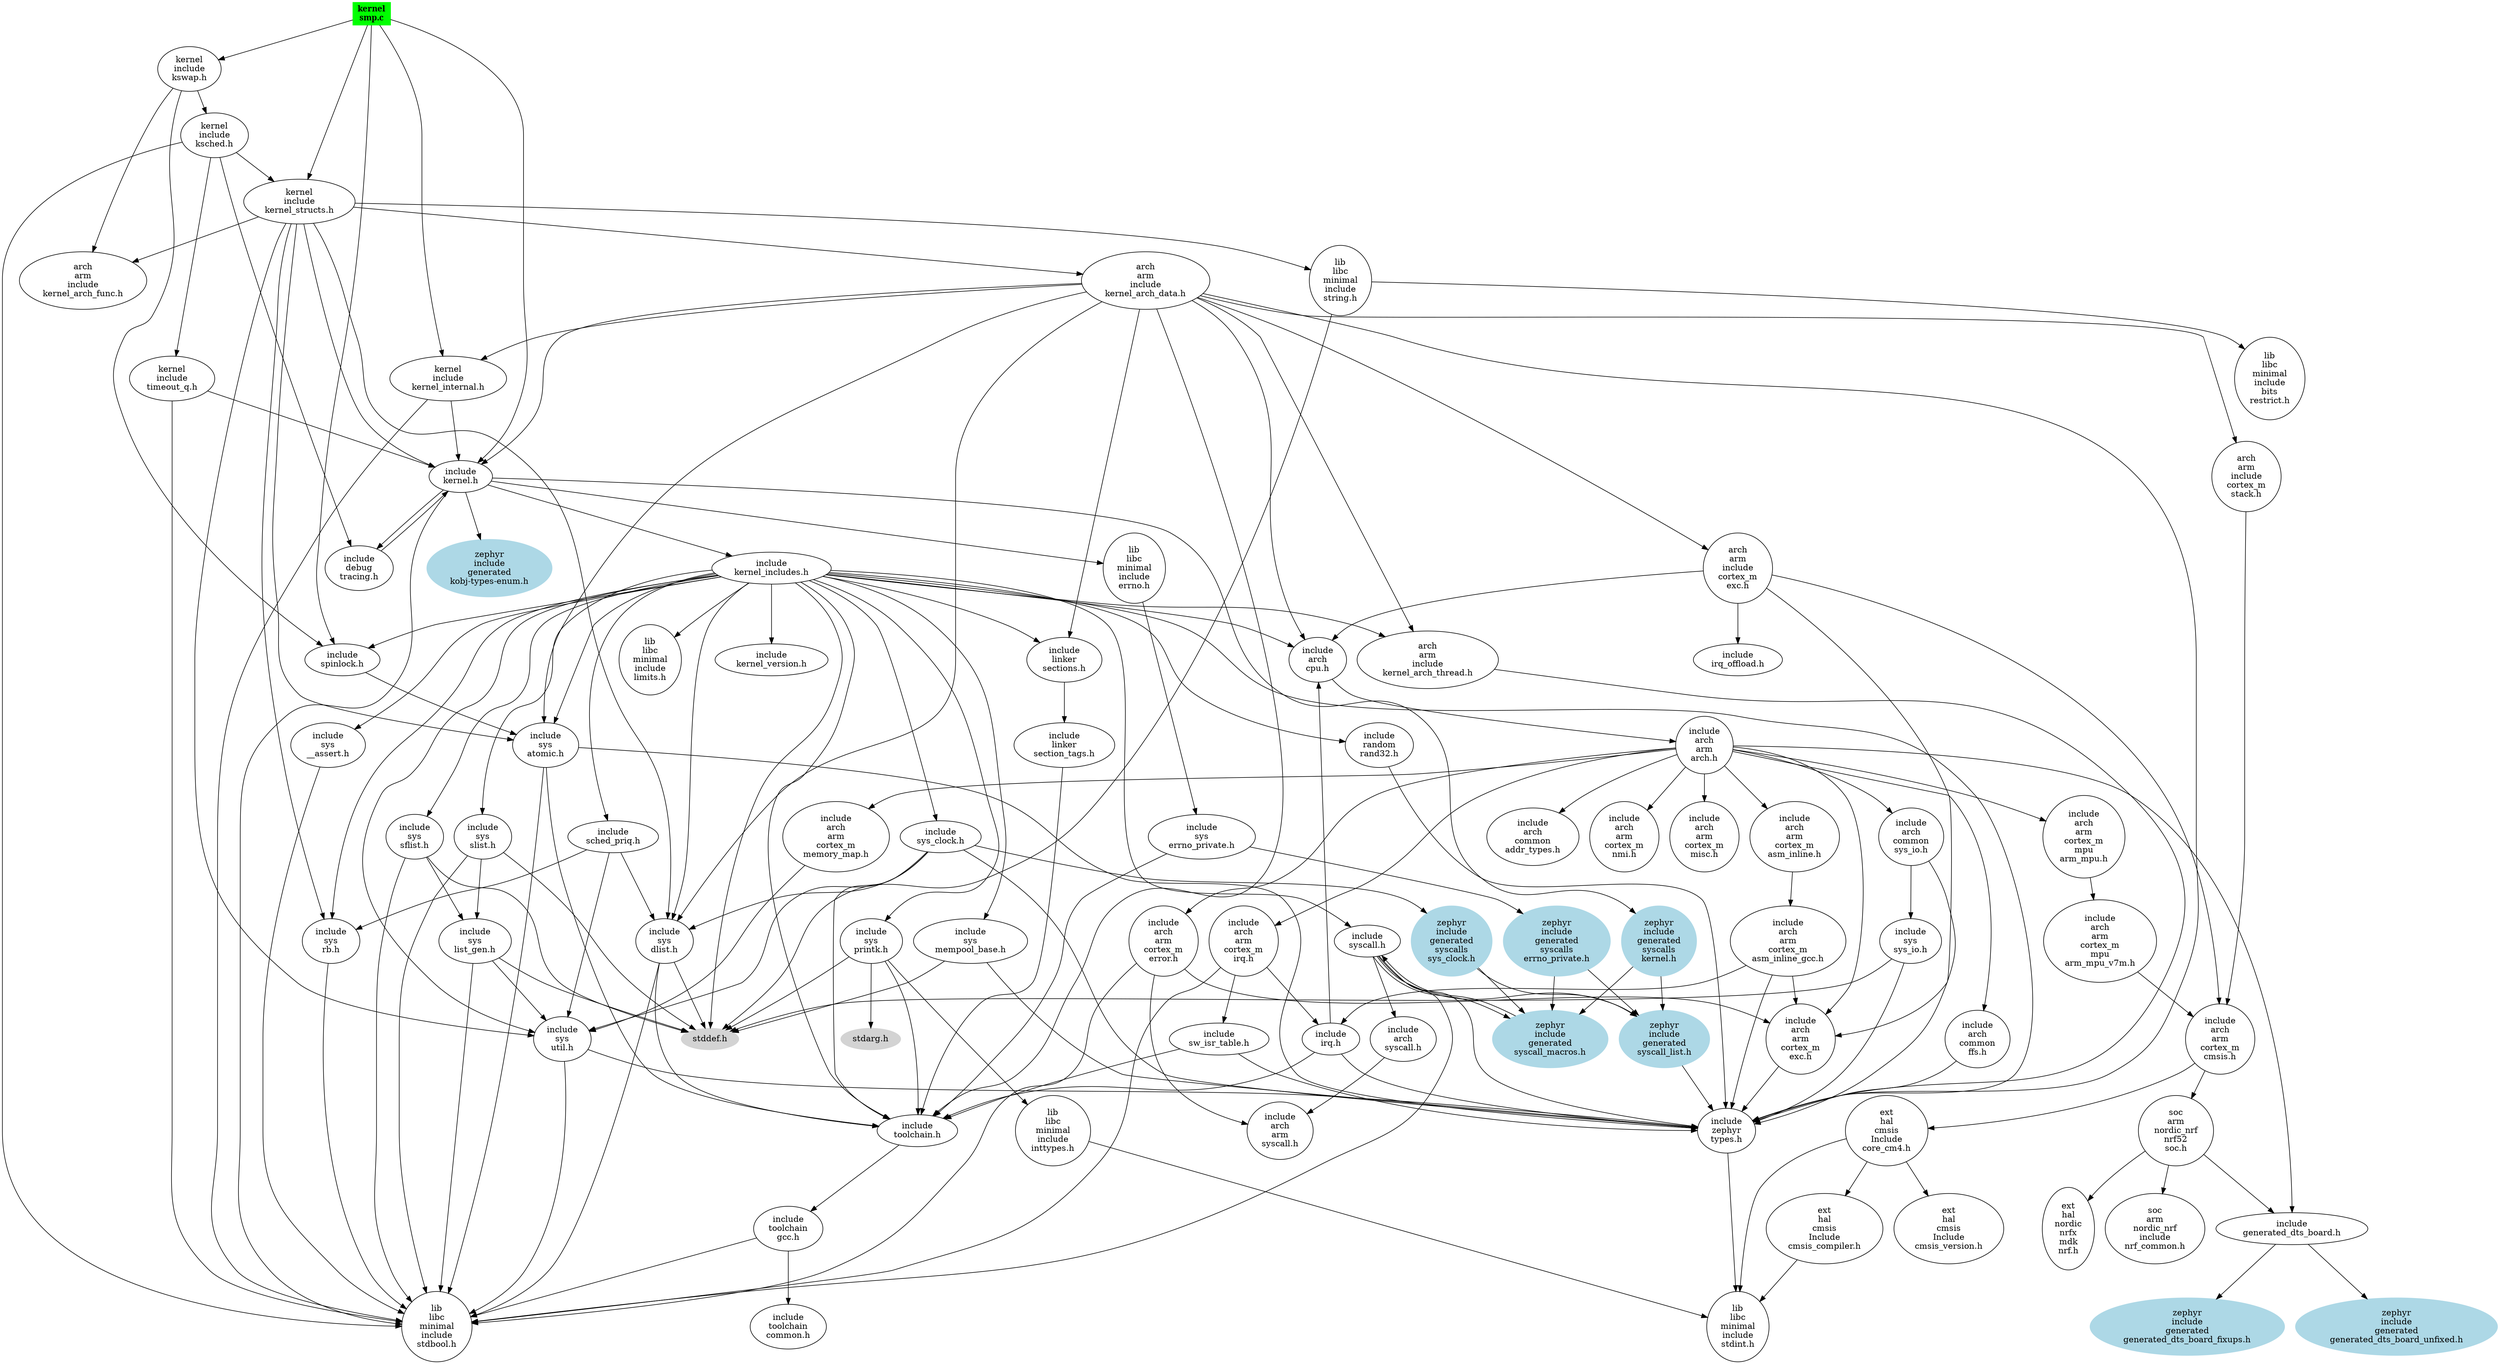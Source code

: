 // Include Map for C:\D\Sources\Zephyr.west\zephyrproject\zephyr\kernel\smp.c
digraph {
	"kernel
smp.c" [label="kernel
smp.c" color=green fontname=bold shape=box style=filled]
	"kernel
smp.c" -> "include
kernel.h"
	"kernel
smp.c" -> "kernel
include
kernel_structs.h"
	"kernel
smp.c" -> "include
spinlock.h"
	"kernel
smp.c" -> "kernel
include
kswap.h"
	"kernel
smp.c" -> "kernel
include
kernel_internal.h"
	"include
kernel.h" [label="include
kernel.h" color=black fontname="" shape=oval style=""]
	"include
kernel.h" -> "include
kernel_includes.h"
	"include
kernel.h" -> "lib
libc
minimal
include
errno.h"
	"include
kernel.h" -> "lib
libc
minimal
include
stdbool.h"
	"include
kernel.h" -> "zephyr
include
generated
kobj-types-enum.h"
	"include
kernel.h" -> "include
debug
tracing.h"
	"include
kernel.h" -> "zephyr
include
generated
syscalls
kernel.h"
	"kernel
include
kernel_structs.h" [label="kernel
include
kernel_structs.h" color=black fontname="" shape=oval style=""]
	"kernel
include
kernel_structs.h" -> "include
kernel.h"
	"kernel
include
kernel_structs.h" -> "include
sys
atomic.h"
	"kernel
include
kernel_structs.h" -> "include
sys
dlist.h"
	"kernel
include
kernel_structs.h" -> "include
sys
rb.h"
	"kernel
include
kernel_structs.h" -> "include
sys
util.h"
	"kernel
include
kernel_structs.h" -> "lib
libc
minimal
include
string.h"
	"kernel
include
kernel_structs.h" -> "arch
arm
include
kernel_arch_data.h"
	"kernel
include
kernel_structs.h" -> "arch
arm
include
kernel_arch_func.h"
	"include
spinlock.h" [label="include
spinlock.h" color=black fontname="" shape=oval style=""]
	"include
spinlock.h" -> "include
sys
atomic.h"
	"kernel
include
kswap.h" [label="kernel
include
kswap.h" color=black fontname="" shape=oval style=""]
	"kernel
include
kswap.h" -> "kernel
include
ksched.h"
	"kernel
include
kswap.h" -> "include
spinlock.h"
	"kernel
include
kswap.h" -> "arch
arm
include
kernel_arch_func.h"
	"kernel
include
kernel_internal.h" [label="kernel
include
kernel_internal.h" color=black fontname="" shape=oval style=""]
	"kernel
include
kernel_internal.h" -> "include
kernel.h"
	"kernel
include
kernel_internal.h" -> "lib
libc
minimal
include
stdbool.h"
	"include
kernel_includes.h" [label="include
kernel_includes.h" color=black fontname="" shape=oval style=""]
	"include
kernel_includes.h" -> "stddef.h"
	"include
kernel_includes.h" -> "include
zephyr
types.h"
	"include
kernel_includes.h" -> "lib
libc
minimal
include
limits.h"
	"include
kernel_includes.h" -> "include
toolchain.h"
	"include
kernel_includes.h" -> "include
linker
sections.h"
	"include
kernel_includes.h" -> "include
sys
atomic.h"
	"include
kernel_includes.h" -> "include
sys
__assert.h"
	"include
kernel_includes.h" -> "include
sched_priq.h"
	"include
kernel_includes.h" -> "include
sys
dlist.h"
	"include
kernel_includes.h" -> "include
sys
slist.h"
	"include
kernel_includes.h" -> "include
sys
sflist.h"
	"include
kernel_includes.h" -> "include
sys
util.h"
	"include
kernel_includes.h" -> "include
sys
mempool_base.h"
	"include
kernel_includes.h" -> "include
kernel_version.h"
	"include
kernel_includes.h" -> "include
random
rand32.h"
	"include
kernel_includes.h" -> "arch
arm
include
kernel_arch_thread.h"
	"include
kernel_includes.h" -> "include
syscall.h"
	"include
kernel_includes.h" -> "include
sys
printk.h"
	"include
kernel_includes.h" -> "include
arch
cpu.h"
	"include
kernel_includes.h" -> "include
sys
rb.h"
	"include
kernel_includes.h" -> "include
sys_clock.h"
	"include
kernel_includes.h" -> "include
spinlock.h"
	"lib
libc
minimal
include
errno.h" [label="lib
libc
minimal
include
errno.h" color=black fontname="" shape=oval style=""]
	"lib
libc
minimal
include
errno.h" -> "include
sys
errno_private.h"
	"lib
libc
minimal
include
stdbool.h" [label="lib
libc
minimal
include
stdbool.h" color=black fontname="" shape=oval style=""]
	"zephyr
include
generated
kobj-types-enum.h" [label="zephyr
include
generated
kobj-types-enum.h" color=lightblue fontname="" shape=oval style=filled]
	"include
debug
tracing.h" [label="include
debug
tracing.h" color=black fontname="" shape=oval style=""]
	"include
debug
tracing.h" -> "include
kernel.h"
	"zephyr
include
generated
syscalls
kernel.h" [label="zephyr
include
generated
syscalls
kernel.h" color=lightblue fontname="" shape=oval style=filled]
	"zephyr
include
generated
syscalls
kernel.h" -> "zephyr
include
generated
syscall_list.h"
	"zephyr
include
generated
syscalls
kernel.h" -> "zephyr
include
generated
syscall_macros.h"
	"include
sys
atomic.h" [label="include
sys
atomic.h" color=black fontname="" shape=oval style=""]
	"include
sys
atomic.h" -> "lib
libc
minimal
include
stdbool.h"
	"include
sys
atomic.h" -> "include
toolchain.h"
	"include
sys
atomic.h" -> "include
zephyr
types.h"
	"include
sys
dlist.h" [label="include
sys
dlist.h" color=black fontname="" shape=oval style=""]
	"include
sys
dlist.h" -> "stddef.h"
	"include
sys
dlist.h" -> "lib
libc
minimal
include
stdbool.h"
	"include
sys
dlist.h" -> "include
toolchain.h"
	"include
sys
rb.h" [label="include
sys
rb.h" color=black fontname="" shape=oval style=""]
	"include
sys
rb.h" -> "lib
libc
minimal
include
stdbool.h"
	"include
sys
util.h" [label="include
sys
util.h" color=black fontname="" shape=oval style=""]
	"include
sys
util.h" -> "include
zephyr
types.h"
	"include
sys
util.h" -> "lib
libc
minimal
include
stdbool.h"
	"lib
libc
minimal
include
string.h" [label="lib
libc
minimal
include
string.h" color=black fontname="" shape=oval style=""]
	"lib
libc
minimal
include
string.h" -> "stddef.h"
	"lib
libc
minimal
include
string.h" -> "lib
libc
minimal
include
bits
restrict.h"
	"arch
arm
include
kernel_arch_data.h" [label="arch
arm
include
kernel_arch_data.h" color=black fontname="" shape=oval style=""]
	"arch
arm
include
kernel_arch_data.h" -> "include
toolchain.h"
	"arch
arm
include
kernel_arch_data.h" -> "include
linker
sections.h"
	"arch
arm
include
kernel_arch_data.h" -> "include
arch
cpu.h"
	"arch
arm
include
kernel_arch_data.h" -> "arch
arm
include
kernel_arch_thread.h"
	"arch
arm
include
kernel_arch_data.h" -> "include
kernel.h"
	"arch
arm
include
kernel_arch_data.h" -> "kernel
include
kernel_internal.h"
	"arch
arm
include
kernel_arch_data.h" -> "include
zephyr
types.h"
	"arch
arm
include
kernel_arch_data.h" -> "include
sys
dlist.h"
	"arch
arm
include
kernel_arch_data.h" -> "include
sys
atomic.h"
	"arch
arm
include
kernel_arch_data.h" -> "arch
arm
include
cortex_m
stack.h"
	"arch
arm
include
kernel_arch_data.h" -> "arch
arm
include
cortex_m
exc.h"
	"arch
arm
include
kernel_arch_func.h" [label="arch
arm
include
kernel_arch_func.h" color=black fontname="" shape=oval style=""]
	"kernel
include
ksched.h" [label="kernel
include
ksched.h" color=black fontname="" shape=oval style=""]
	"kernel
include
ksched.h" -> "kernel
include
kernel_structs.h"
	"kernel
include
ksched.h" -> "kernel
include
timeout_q.h"
	"kernel
include
ksched.h" -> "include
debug
tracing.h"
	"kernel
include
ksched.h" -> "lib
libc
minimal
include
stdbool.h"
	"stddef.h" [label="stddef.h" color=lightgrey fontname="" shape=oval style=filled]
	"include
zephyr
types.h" [label="include
zephyr
types.h" color=black fontname="" shape=oval style=""]
	"include
zephyr
types.h" -> "lib
libc
minimal
include
stdint.h"
	"lib
libc
minimal
include
limits.h" [label="lib
libc
minimal
include
limits.h" color=black fontname="" shape=oval style=""]
	"include
toolchain.h" [label="include
toolchain.h" color=black fontname="" shape=oval style=""]
	"include
toolchain.h" -> "include
toolchain
gcc.h"
	"include
linker
sections.h" [label="include
linker
sections.h" color=black fontname="" shape=oval style=""]
	"include
linker
sections.h" -> "include
linker
section_tags.h"
	"include
sys
__assert.h" [label="include
sys
__assert.h" color=black fontname="" shape=oval style=""]
	"include
sys
__assert.h" -> "lib
libc
minimal
include
stdbool.h"
	"include
sched_priq.h" [label="include
sched_priq.h" color=black fontname="" shape=oval style=""]
	"include
sched_priq.h" -> "include
sys
util.h"
	"include
sched_priq.h" -> "include
sys
dlist.h"
	"include
sched_priq.h" -> "include
sys
rb.h"
	"include
sys
slist.h" [label="include
sys
slist.h" color=black fontname="" shape=oval style=""]
	"include
sys
slist.h" -> "stddef.h"
	"include
sys
slist.h" -> "lib
libc
minimal
include
stdbool.h"
	"include
sys
slist.h" -> "include
sys
list_gen.h"
	"include
sys
sflist.h" [label="include
sys
sflist.h" color=black fontname="" shape=oval style=""]
	"include
sys
sflist.h" -> "stddef.h"
	"include
sys
sflist.h" -> "lib
libc
minimal
include
stdbool.h"
	"include
sys
sflist.h" -> "include
sys
list_gen.h"
	"include
sys
mempool_base.h" [label="include
sys
mempool_base.h" color=black fontname="" shape=oval style=""]
	"include
sys
mempool_base.h" -> "include
zephyr
types.h"
	"include
sys
mempool_base.h" -> "stddef.h"
	"include
kernel_version.h" [label="include
kernel_version.h" color=black fontname="" shape=oval style=""]
	"include
random
rand32.h" [label="include
random
rand32.h" color=black fontname="" shape=oval style=""]
	"include
random
rand32.h" -> "include
zephyr
types.h"
	"arch
arm
include
kernel_arch_thread.h" [label="arch
arm
include
kernel_arch_thread.h" color=black fontname="" shape=oval style=""]
	"arch
arm
include
kernel_arch_thread.h" -> "include
zephyr
types.h"
	"include
syscall.h" [label="include
syscall.h" color=black fontname="" shape=oval style=""]
	"include
syscall.h" -> "zephyr
include
generated
syscall_list.h"
	"include
syscall.h" -> "include
arch
syscall.h"
	"include
syscall.h" -> "lib
libc
minimal
include
stdbool.h"
	"include
syscall.h" -> "include
zephyr
types.h"
	"include
syscall.h" -> "zephyr
include
generated
syscall_macros.h"
	"include
sys
printk.h" [label="include
sys
printk.h" color=black fontname="" shape=oval style=""]
	"include
sys
printk.h" -> "include
toolchain.h"
	"include
sys
printk.h" -> "stddef.h"
	"include
sys
printk.h" -> "stdarg.h"
	"include
sys
printk.h" -> "lib
libc
minimal
include
inttypes.h"
	"include
arch
cpu.h" [label="include
arch
cpu.h" color=black fontname="" shape=oval style=""]
	"include
arch
cpu.h" -> "include
arch
arm
arch.h"
	"include
sys_clock.h" [label="include
sys_clock.h" color=black fontname="" shape=oval style=""]
	"include
sys_clock.h" -> "include
sys
util.h"
	"include
sys_clock.h" -> "include
sys
dlist.h"
	"include
sys_clock.h" -> "include
toolchain.h"
	"include
sys_clock.h" -> "include
zephyr
types.h"
	"include
sys_clock.h" -> "zephyr
include
generated
syscalls
sys_clock.h"
	"include
sys
errno_private.h" [label="include
sys
errno_private.h" color=black fontname="" shape=oval style=""]
	"include
sys
errno_private.h" -> "include
toolchain.h"
	"include
sys
errno_private.h" -> "zephyr
include
generated
syscalls
errno_private.h"
	"zephyr
include
generated
syscall_list.h" [label="zephyr
include
generated
syscall_list.h" color=lightblue fontname="" shape=oval style=filled]
	"zephyr
include
generated
syscall_list.h" -> "include
zephyr
types.h"
	"zephyr
include
generated
syscall_macros.h" [label="zephyr
include
generated
syscall_macros.h" color=lightblue fontname="" shape=oval style=filled]
	"zephyr
include
generated
syscall_macros.h" -> "include
syscall.h"
	"lib
libc
minimal
include
bits
restrict.h" [label="lib
libc
minimal
include
bits
restrict.h" color=black fontname="" shape=oval style=""]
	"arch
arm
include
cortex_m
stack.h" [label="arch
arm
include
cortex_m
stack.h" color=black fontname="" shape=oval style=""]
	"arch
arm
include
cortex_m
stack.h" -> "include
arch
arm
cortex_m
cmsis.h"
	"arch
arm
include
cortex_m
exc.h" [label="arch
arm
include
cortex_m
exc.h" color=black fontname="" shape=oval style=""]
	"arch
arm
include
cortex_m
exc.h" -> "include
arch
cpu.h"
	"arch
arm
include
cortex_m
exc.h" -> "include
arch
arm
cortex_m
cmsis.h"
	"arch
arm
include
cortex_m
exc.h" -> "include
arch
arm
cortex_m
exc.h"
	"arch
arm
include
cortex_m
exc.h" -> "include
irq_offload.h"
	"kernel
include
timeout_q.h" [label="kernel
include
timeout_q.h" color=black fontname="" shape=oval style=""]
	"kernel
include
timeout_q.h" -> "include
kernel.h"
	"kernel
include
timeout_q.h" -> "lib
libc
minimal
include
stdbool.h"
	"lib
libc
minimal
include
stdint.h" [label="lib
libc
minimal
include
stdint.h" color=black fontname="" shape=oval style=""]
	"include
toolchain
gcc.h" [label="include
toolchain
gcc.h" color=black fontname="" shape=oval style=""]
	"include
toolchain
gcc.h" -> "include
toolchain
common.h"
	"include
toolchain
gcc.h" -> "lib
libc
minimal
include
stdbool.h"
	"include
linker
section_tags.h" [label="include
linker
section_tags.h" color=black fontname="" shape=oval style=""]
	"include
linker
section_tags.h" -> "include
toolchain.h"
	"include
sys
list_gen.h" [label="include
sys
list_gen.h" color=black fontname="" shape=oval style=""]
	"include
sys
list_gen.h" -> "stddef.h"
	"include
sys
list_gen.h" -> "lib
libc
minimal
include
stdbool.h"
	"include
sys
list_gen.h" -> "include
sys
util.h"
	"include
arch
syscall.h" [label="include
arch
syscall.h" color=black fontname="" shape=oval style=""]
	"include
arch
syscall.h" -> "include
arch
arm
syscall.h"
	"stdarg.h" [label="stdarg.h" color=lightgrey fontname="" shape=oval style=filled]
	"lib
libc
minimal
include
inttypes.h" [label="lib
libc
minimal
include
inttypes.h" color=black fontname="" shape=oval style=""]
	"lib
libc
minimal
include
inttypes.h" -> "lib
libc
minimal
include
stdint.h"
	"include
arch
arm
arch.h" [label="include
arch
arm
arch.h" color=black fontname="" shape=oval style=""]
	"include
arch
arm
arch.h" -> "include
generated_dts_board.h"
	"include
arch
arm
arch.h" -> "include
arch
arm
cortex_m
exc.h"
	"include
arch
arm
arch.h" -> "include
arch
arm
cortex_m
irq.h"
	"include
arch
arm
arch.h" -> "include
arch
arm
cortex_m
error.h"
	"include
arch
arm
arch.h" -> "include
arch
arm
cortex_m
misc.h"
	"include
arch
arm
arch.h" -> "include
arch
arm
cortex_m
memory_map.h"
	"include
arch
arm
arch.h" -> "include
arch
arm
cortex_m
asm_inline.h"
	"include
arch
arm
arch.h" -> "include
arch
common
sys_io.h"
	"include
arch
arm
arch.h" -> "include
arch
common
addr_types.h"
	"include
arch
arm
arch.h" -> "include
arch
common
ffs.h"
	"include
arch
arm
arch.h" -> "include
arch
arm
cortex_m
nmi.h"
	"include
arch
arm
arch.h" -> "include
arch
arm
cortex_m
mpu
arm_mpu.h"
	"zephyr
include
generated
syscalls
sys_clock.h" [label="zephyr
include
generated
syscalls
sys_clock.h" color=lightblue fontname="" shape=oval style=filled]
	"zephyr
include
generated
syscalls
sys_clock.h" -> "zephyr
include
generated
syscall_list.h"
	"zephyr
include
generated
syscalls
sys_clock.h" -> "zephyr
include
generated
syscall_macros.h"
	"zephyr
include
generated
syscalls
errno_private.h" [label="zephyr
include
generated
syscalls
errno_private.h" color=lightblue fontname="" shape=oval style=filled]
	"zephyr
include
generated
syscalls
errno_private.h" -> "zephyr
include
generated
syscall_list.h"
	"zephyr
include
generated
syscalls
errno_private.h" -> "zephyr
include
generated
syscall_macros.h"
	"include
arch
arm
cortex_m
cmsis.h" [label="include
arch
arm
cortex_m
cmsis.h" color=black fontname="" shape=oval style=""]
	"include
arch
arm
cortex_m
cmsis.h" -> "soc
arm
nordic_nrf
nrf52
soc.h"
	"include
arch
arm
cortex_m
cmsis.h" -> "ext
hal
cmsis
Include
core_cm4.h"
	"include
arch
arm
cortex_m
exc.h" [label="include
arch
arm
cortex_m
exc.h" color=black fontname="" shape=oval style=""]
	"include
arch
arm
cortex_m
exc.h" -> "include
zephyr
types.h"
	"include
irq_offload.h" [label="include
irq_offload.h" color=black fontname="" shape=oval style=""]
	"include
toolchain
common.h" [label="include
toolchain
common.h" color=black fontname="" shape=oval style=""]
	"include
arch
arm
syscall.h" [label="include
arch
arm
syscall.h" color=black fontname="" shape=oval style=""]
	"include
generated_dts_board.h" [label="include
generated_dts_board.h" color=black fontname="" shape=oval style=""]
	"include
generated_dts_board.h" -> "zephyr
include
generated
generated_dts_board_unfixed.h"
	"include
generated_dts_board.h" -> "zephyr
include
generated
generated_dts_board_fixups.h"
	"include
arch
arm
cortex_m
irq.h" [label="include
arch
arm
cortex_m
irq.h" color=black fontname="" shape=oval style=""]
	"include
arch
arm
cortex_m
irq.h" -> "include
irq.h"
	"include
arch
arm
cortex_m
irq.h" -> "include
sw_isr_table.h"
	"include
arch
arm
cortex_m
irq.h" -> "lib
libc
minimal
include
stdbool.h"
	"include
arch
arm
cortex_m
error.h" [label="include
arch
arm
cortex_m
error.h" color=black fontname="" shape=oval style=""]
	"include
arch
arm
cortex_m
error.h" -> "include
arch
arm
syscall.h"
	"include
arch
arm
cortex_m
error.h" -> "include
arch
arm
cortex_m
exc.h"
	"include
arch
arm
cortex_m
error.h" -> "lib
libc
minimal
include
stdbool.h"
	"include
arch
arm
cortex_m
misc.h" [label="include
arch
arm
cortex_m
misc.h" color=black fontname="" shape=oval style=""]
	"include
arch
arm
cortex_m
memory_map.h" [label="include
arch
arm
cortex_m
memory_map.h" color=black fontname="" shape=oval style=""]
	"include
arch
arm
cortex_m
memory_map.h" -> "include
sys
util.h"
	"include
arch
arm
cortex_m
asm_inline.h" [label="include
arch
arm
cortex_m
asm_inline.h" color=black fontname="" shape=oval style=""]
	"include
arch
arm
cortex_m
asm_inline.h" -> "include
arch
arm
cortex_m
asm_inline_gcc.h"
	"include
arch
common
sys_io.h" [label="include
arch
common
sys_io.h" color=black fontname="" shape=oval style=""]
	"include
arch
common
sys_io.h" -> "include
zephyr
types.h"
	"include
arch
common
sys_io.h" -> "include
sys
sys_io.h"
	"include
arch
common
addr_types.h" [label="include
arch
common
addr_types.h" color=black fontname="" shape=oval style=""]
	"include
arch
common
ffs.h" [label="include
arch
common
ffs.h" color=black fontname="" shape=oval style=""]
	"include
arch
common
ffs.h" -> "include
zephyr
types.h"
	"include
arch
arm
cortex_m
nmi.h" [label="include
arch
arm
cortex_m
nmi.h" color=black fontname="" shape=oval style=""]
	"include
arch
arm
cortex_m
mpu
arm_mpu.h" [label="include
arch
arm
cortex_m
mpu
arm_mpu.h" color=black fontname="" shape=oval style=""]
	"include
arch
arm
cortex_m
mpu
arm_mpu.h" -> "include
arch
arm
cortex_m
mpu
arm_mpu_v7m.h"
	"soc
arm
nordic_nrf
nrf52
soc.h" [label="soc
arm
nordic_nrf
nrf52
soc.h" color=black fontname="" shape=oval style=""]
	"soc
arm
nordic_nrf
nrf52
soc.h" -> "soc
arm
nordic_nrf
include
nrf_common.h"
	"soc
arm
nordic_nrf
nrf52
soc.h" -> "ext
hal
nordic
nrfx
mdk
nrf.h"
	"soc
arm
nordic_nrf
nrf52
soc.h" -> "include
generated_dts_board.h"
	"ext
hal
cmsis
Include
core_cm4.h" [label="ext
hal
cmsis
Include
core_cm4.h" color=black fontname="" shape=oval style=""]
	"ext
hal
cmsis
Include
core_cm4.h" -> "lib
libc
minimal
include
stdint.h"
	"ext
hal
cmsis
Include
core_cm4.h" -> "ext
hal
cmsis
Include
cmsis_version.h"
	"ext
hal
cmsis
Include
core_cm4.h" -> "ext
hal
cmsis
Include
cmsis_compiler.h"
	"zephyr
include
generated
generated_dts_board_unfixed.h" [label="zephyr
include
generated
generated_dts_board_unfixed.h" color=lightblue fontname="" shape=oval style=filled]
	"zephyr
include
generated
generated_dts_board_fixups.h" [label="zephyr
include
generated
generated_dts_board_fixups.h" color=lightblue fontname="" shape=oval style=filled]
	"include
irq.h" [label="include
irq.h" color=black fontname="" shape=oval style=""]
	"include
irq.h" -> "include
arch
cpu.h"
	"include
irq.h" -> "include
toolchain.h"
	"include
irq.h" -> "include
zephyr
types.h"
	"include
sw_isr_table.h" [label="include
sw_isr_table.h" color=black fontname="" shape=oval style=""]
	"include
sw_isr_table.h" -> "include
zephyr
types.h"
	"include
sw_isr_table.h" -> "include
toolchain.h"
	"include
arch
arm
cortex_m
asm_inline_gcc.h" [label="include
arch
arm
cortex_m
asm_inline_gcc.h" color=black fontname="" shape=oval style=""]
	"include
arch
arm
cortex_m
asm_inline_gcc.h" -> "include
zephyr
types.h"
	"include
arch
arm
cortex_m
asm_inline_gcc.h" -> "include
arch
arm
cortex_m
exc.h"
	"include
arch
arm
cortex_m
asm_inline_gcc.h" -> "include
irq.h"
	"include
sys
sys_io.h" [label="include
sys
sys_io.h" color=black fontname="" shape=oval style=""]
	"include
sys
sys_io.h" -> "include
zephyr
types.h"
	"include
sys
sys_io.h" -> "stddef.h"
	"include
arch
arm
cortex_m
mpu
arm_mpu_v7m.h" [label="include
arch
arm
cortex_m
mpu
arm_mpu_v7m.h" color=black fontname="" shape=oval style=""]
	"include
arch
arm
cortex_m
mpu
arm_mpu_v7m.h" -> "include
arch
arm
cortex_m
cmsis.h"
	"soc
arm
nordic_nrf
include
nrf_common.h" [label="soc
arm
nordic_nrf
include
nrf_common.h" color=black fontname="" shape=oval style=""]
	"ext
hal
nordic
nrfx
mdk
nrf.h" [label="ext
hal
nordic
nrfx
mdk
nrf.h" color=black fontname="" shape=oval style=""]
	"ext
hal
cmsis
Include
cmsis_version.h" [label="ext
hal
cmsis
Include
cmsis_version.h" color=black fontname="" shape=oval style=""]
	"ext
hal
cmsis
Include
cmsis_compiler.h" [label="ext
hal
cmsis
Include
cmsis_compiler.h" color=black fontname="" shape=oval style=""]
	"ext
hal
cmsis
Include
cmsis_compiler.h" -> "lib
libc
minimal
include
stdint.h"
}

